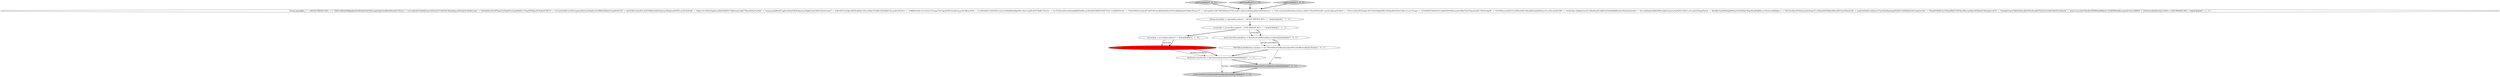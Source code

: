 digraph {
9 [style = filled, label = "return keyFactory.generatePrivate(keySpec)@@@10@@@['0', '1', '0']", fillcolor = lightgray, shape = ellipse image = "AAA0AAABBB2BBB"];
10 [style = filled, label = "privateKey = privateKey.replace(\"\",\"\")@@@6@@@['0', '1', '0']", fillcolor = white, shape = ellipse image = "AAA0AAABBB2BBB"];
4 [style = filled, label = "String privateKey = signingKey.replace(\"-----BEGIN PRIVATE KEY-----\",\"\")@@@4@@@['1', '1', '1']", fillcolor = white, shape = ellipse image = "AAA0AAABBB1BBB"];
11 [style = filled, label = "byte(( pkcs8EncodedBytes = Base64Utils.decodeFromString(privateKey)@@@7@@@['0', '1', '0']", fillcolor = red, shape = ellipse image = "AAA1AAABBB2BBB"];
3 [style = filled, label = "String signingKey = \"-----BEGIN PRIVATE KEY-----\" + \"MIIEvQIBADANBgkqhkiG9w0BAQEFAASCBKcwggSjAgEAAoIBAQDSbn2Xa72IOcxu\" + \"tcd+qQ6ufZ1VDe98EmpwO4VQrTd37U9kZtWU0KqeSkgnyzIWmlbyWOdbB4/v4uJa\" + \"lGjPQjt9hvd3xOOFXzpj33sWXgMGvGAzopMk64T+7GegOFlDXguA5TZyReM7M51O\" + \"ycYwpAEsKXS+lxcG0UsxpJum/WjOLyHsMnJVnoScVBlRYZ2BMyEOuap69/H3lT/X\" + \"pzlYEM6SrAifsaWvL2f1K7HKBt/yDkDOlZy6xmAMsghnslNSV0FvypTZrQOXia8t\" + \"k6fjA+iN+P0LDZAgKxzn4/B/bV8/6HN/7VZJEdudi/y5qdE7SBnx6QZqCEz/YfqC\" + \"olujacgnAgMBAAECggEAc9X2tJ/OWWrXqinOg160gkELloJxTi8lAFsDbAGuAwpT\" + \"JcWl1KF5CmGBjsY/8ElNi2J9GJL1HOwcBhikCVNARD1DhF6RkB13mvquWwWtTMvt\" + \"eP8JWM19DIc+E+hw2rCuTGngqs7l4vTqpzBTNPtS2eiIJ1IsjsgvSEiAlk/wnW48\" + \"11cf6SQMQcT3HNTWrS+yLycEuWKb6Khh8RpD9D+i8w2+IspWz5lTP7BrKCUNsLOx\" + \"6+5T52HcaZ9z3wMnDqfqIKWl3h8M+q+HFQ4EN5BPWYV4fF7EOx7+Qf2fKDFPoTjC\" + \"VTWzDRNAA1xPqwdF7IdPVOXCdaUJDOhHeXZGaTNSwQKBgQDxb9UiR/Jh1R3muL7I\" + \"neIt1gXa0O+SK7NWYl4DkArYo7V81ztxI8r+xKEeu5zRZZkpaJHxOnd3VfADascw\" + \"UfALvxGxN2z42lE6zdhrmxZ3ma+akQFsv7NyXcBT00sdW+xmOiCaAj0cgxNOXiV3\" + \"sYOwUy3SqUIPO2obpb+KC5ALHwKBgQDfH+NSQ/jn89oVZ3lzUORa+Z+aL1TGsgzs\" + \"p7IG0MTEYiR9/AExYUwJab0M4PDXhumeoACMfkCFALNVhpch2nXZv7X5445yRgfD\" + \"ONY4WknecuA0rfCLTruNWnQ3RR+BXmd9jD/5igd9hEIawz3V+jCHvAtzI8/CZIBt\" + \"AArBs5kp+QKBgQCdxwN1n6baIDemK10iJWtFoPO6h4fH8h8EeMwPb/ZmlLVpnA4Q\" + \"Zd+mlkDkoJ5eiRKKaPfWuOqRZeuvj/wTq7g/NOIO+bWQ+rrSvuqLh5IrHpgPXmub\" + \"8bsHJhUlspMH4KagN6ROgOAG3fGj6Qp7KdpxRCpR3KJ66czxvGNrhxre6QKBgB+s\" + \"MCGiYnfSprd5G8VhyziazKwfYeJerfT+DQhopDXYVKPJnQW8cQW5C8wDNkzx6sHI\" + \"pqtK1K/MnKhcVaHJmAcT7qoNQlA4Xqu4qrgPIQNBvU/dDRNJVthG6c5aspEzrG8m\" + \"9IHgtRV9K8EOy/1O6YqrB9kNUVWf3JccdWpvqyNJAoGAORzJiQCOk4egbdcozDTo\" + \"4Tg4qk/03qpTy5k64DxkX1nJHu8V/hsKwq9Af7Fj/iHy2Av54BLPlBaGPwMi2bzB\" + \"gYjmUomvx/fqOTQks9Rc4PIMB43p6Rdj0sh+52SKPDR2eHbwsmpuQUXnAs20BPPI\" + \"J/OOn5zOs8yf26os0q3+JUM=-----END PRIVATE KEY-----\"@@@3@@@['1', '1', '1']", fillcolor = white, shape = ellipse image = "AAA0AAABBB1BBB"];
0 [style = filled, label = "privateKey = privateKey.replace(\"-----END PRIVATE KEY-----\",\"\")@@@5@@@['1', '1', '1']", fillcolor = white, shape = ellipse image = "AAA0AAABBB1BBB"];
12 [style = filled, label = "getPrivateKey['0', '0', '1']", fillcolor = lightgray, shape = diamond image = "AAA0AAABBB3BBB"];
5 [style = filled, label = "byte(( pkcs8EncodedBytes = Base64.decodeBase64(privateKey)@@@6@@@['1', '0', '1']", fillcolor = white, shape = ellipse image = "AAA0AAABBB1BBB"];
6 [style = filled, label = "PKCS8EncodedKeySpec keySpec = new PKCS8EncodedKeySpec(pkcs8EncodedBytes)@@@7@@@['1', '0', '1']", fillcolor = white, shape = ellipse image = "AAA0AAABBB1BBB"];
8 [style = filled, label = "getPrivateKey['0', '1', '0']", fillcolor = lightgray, shape = diamond image = "AAA0AAABBB2BBB"];
7 [style = filled, label = "KeyFactory keyFactory = KeyFactory.getInstance(\"RSA\")@@@8@@@['1', '1', '1']", fillcolor = white, shape = ellipse image = "AAA0AAABBB1BBB"];
1 [style = filled, label = "return keyFactory.generatePrivate(keySpec)@@@9@@@['1', '1', '1']", fillcolor = lightgray, shape = ellipse image = "AAA0AAABBB1BBB"];
2 [style = filled, label = "getPrivateKey['1', '0', '0']", fillcolor = lightgray, shape = diamond image = "AAA0AAABBB1BBB"];
5->6 [style = solid, label="pkcs8EncodedBytes"];
0->10 [style = bold, label=""];
12->3 [style = bold, label=""];
11->7 [style = solid, label="pkcs8EncodedBytes"];
7->1 [style = bold, label=""];
5->6 [style = bold, label=""];
6->7 [style = bold, label=""];
10->11 [style = solid, label="privateKey"];
7->9 [style = solid, label="keySpec"];
0->5 [style = solid, label="privateKey"];
6->1 [style = solid, label="keySpec"];
3->4 [style = bold, label=""];
11->7 [style = bold, label=""];
1->9 [style = bold, label=""];
2->3 [style = bold, label=""];
4->0 [style = bold, label=""];
0->5 [style = bold, label=""];
8->3 [style = bold, label=""];
10->11 [style = bold, label=""];
}
